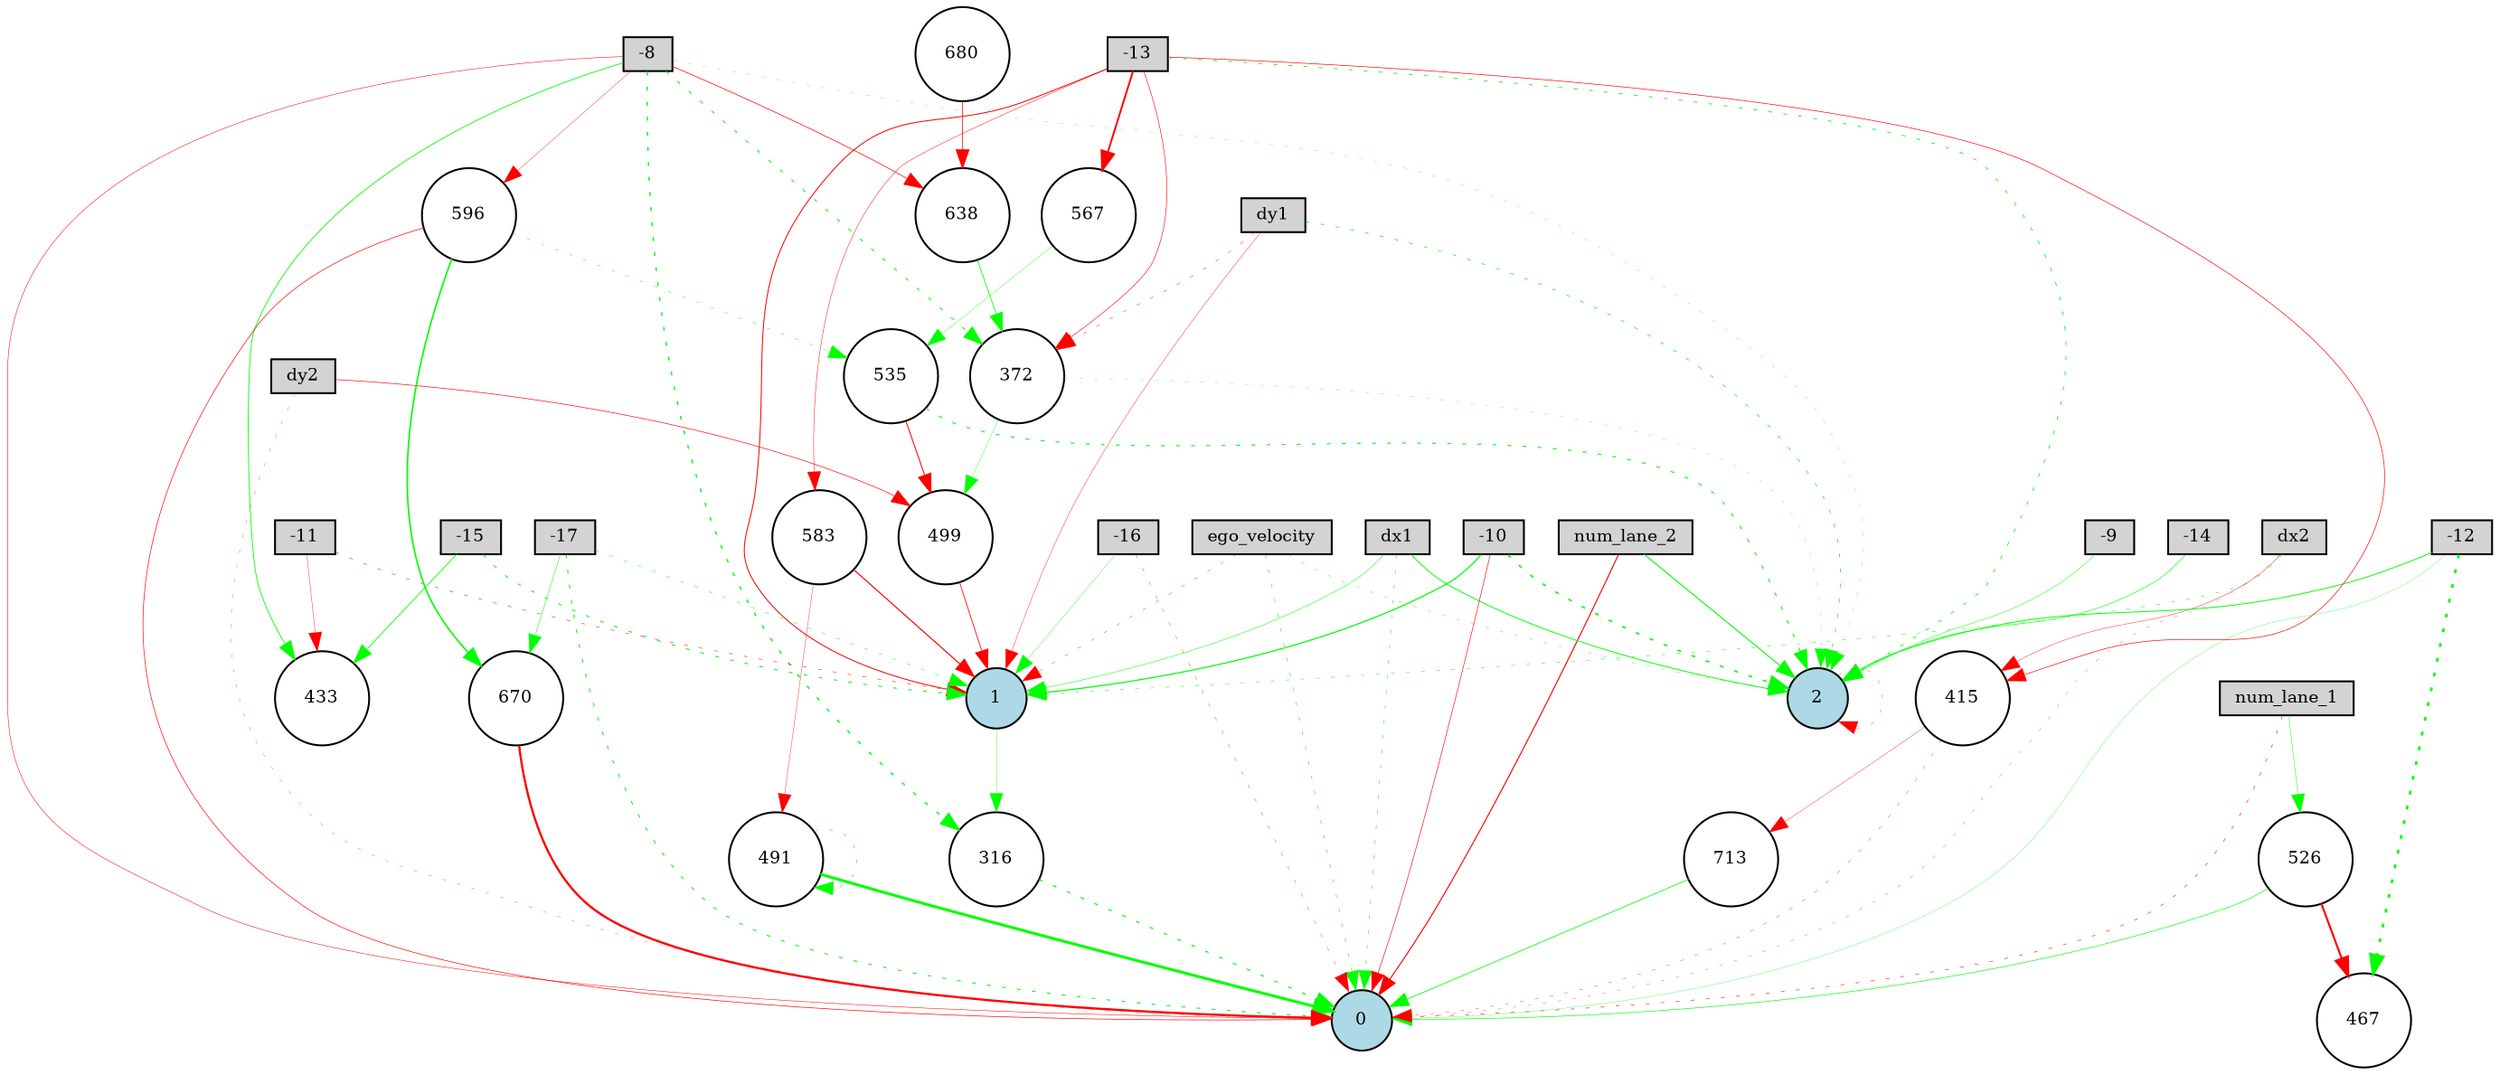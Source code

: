 digraph {
	node [fontsize=9 height=0.2 shape=circle width=0.2]
	num_lane_1 [fillcolor=lightgray shape=box style=filled]
	num_lane_2 [fillcolor=lightgray shape=box style=filled]
	ego_velocity [fillcolor=lightgray shape=box style=filled]
	dx1 [fillcolor=lightgray shape=box style=filled]
	dy1 [fillcolor=lightgray shape=box style=filled]
	dx2 [fillcolor=lightgray shape=box style=filled]
	dy2 [fillcolor=lightgray shape=box style=filled]
	-8 [fillcolor=lightgray shape=box style=filled]
	-9 [fillcolor=lightgray shape=box style=filled]
	-10 [fillcolor=lightgray shape=box style=filled]
	-11 [fillcolor=lightgray shape=box style=filled]
	-12 [fillcolor=lightgray shape=box style=filled]
	-13 [fillcolor=lightgray shape=box style=filled]
	-14 [fillcolor=lightgray shape=box style=filled]
	-15 [fillcolor=lightgray shape=box style=filled]
	-16 [fillcolor=lightgray shape=box style=filled]
	-17 [fillcolor=lightgray shape=box style=filled]
	0 [fillcolor=lightblue style=filled]
	1 [fillcolor=lightblue style=filled]
	2 [fillcolor=lightblue style=filled]
	567 [fillcolor=white style=filled]
	583 [fillcolor=white style=filled]
	680 [fillcolor=white style=filled]
	713 [fillcolor=white style=filled]
	491 [fillcolor=white style=filled]
	670 [fillcolor=white style=filled]
	526 [fillcolor=white style=filled]
	433 [fillcolor=white style=filled]
	467 [fillcolor=white style=filled]
	372 [fillcolor=white style=filled]
	499 [fillcolor=white style=filled]
	596 [fillcolor=white style=filled]
	535 [fillcolor=white style=filled]
	316 [fillcolor=white style=filled]
	638 [fillcolor=white style=filled]
	415 [fillcolor=white style=filled]
	num_lane_1 -> 0 [color=red penwidth=0.2764830479808462 style=dotted]
	num_lane_2 -> 0 [color=red penwidth=0.5589345261544605 style=solid]
	num_lane_2 -> 2 [color=green penwidth=0.5456897260108723 style=solid]
	ego_velocity -> 0 [color=green penwidth=0.28665837434284713 style=dotted]
	ego_velocity -> 1 [color=red penwidth=0.17951345594322393 style=dotted]
	ego_velocity -> 2 [color=green penwidth=0.19252332770705782 style=dotted]
	dx1 -> 0 [color=green penwidth=0.2687804030229892 style=dotted]
	dx1 -> 1 [color=green penwidth=0.24874920380271065 style=solid]
	dx1 -> 2 [color=green penwidth=0.4631673745327276 style=solid]
	dy1 -> 1 [color=red penwidth=0.19297950136607916 style=solid]
	dy1 -> 2 [color=green penwidth=0.37523441222336484 style=dotted]
	dx2 -> 0 [color=red penwidth=0.13218436794459026 style=dotted]
	dx2 -> 1 [color=green penwidth=0.24869387459484762 style=dotted]
	dy2 -> 0 [color=red penwidth=0.1376296589080581 style=dotted]
	-8 -> 0 [color=red penwidth=0.2551172690300782 style=solid]
	-8 -> 2 [color=green penwidth=0.13885272654121508 style=dotted]
	-9 -> 2 [color=green penwidth=0.23594002101683262 style=solid]
	-10 -> 0 [color=red penwidth=0.30685926709041556 style=solid]
	-10 -> 1 [color=green penwidth=0.6165131099972797 style=solid]
	-10 -> 2 [color=green penwidth=0.8381933702221002 style=dotted]
	-11 -> 1 [color=red penwidth=0.24983741421450467 style=dotted]
	-12 -> 0 [color=green penwidth=0.14996597382792384 style=solid]
	-12 -> 2 [color=green penwidth=0.46857871960141295 style=solid]
	-13 -> 1 [color=red penwidth=0.49342766325581333 style=solid]
	-13 -> 2 [color=green penwidth=0.43234364572093953 style=dotted]
	-14 -> 2 [color=green penwidth=0.3038525494975749 style=solid]
	-15 -> 1 [color=green penwidth=0.5137117218707646 style=dotted]
	-16 -> 0 [color=red penwidth=0.17488989944497887 style=dotted]
	-16 -> 1 [color=green penwidth=0.18386492751826955 style=solid]
	-17 -> 0 [color=green penwidth=0.5276893671073478 style=dotted]
	-17 -> 1 [color=green penwidth=0.2389867028376056 style=dotted]
	2 -> 2 [color=red penwidth=0.14256126575121342 style=dotted]
	-8 -> 316 [color=green penwidth=0.7134524361810929 style=dotted]
	316 -> 0 [color=green penwidth=0.6030644739533251 style=dotted]
	372 -> 2 [color=green penwidth=0.1378553076796565 style=dotted]
	-13 -> 415 [color=red penwidth=0.32540456266871287 style=solid]
	415 -> 0 [color=red penwidth=0.17230117849033103 style=dotted]
	-11 -> 433 [color=red penwidth=0.19523082076405324 style=solid]
	-8 -> 372 [color=green penwidth=0.5162449726884364 style=dotted]
	-12 -> 467 [color=green penwidth=1.3371326755749045 style=dotted]
	dy1 -> 372 [color=red penwidth=0.20481625333312617 style=dotted]
	491 -> 0 [color=green penwidth=1.4979651650360477 style=solid]
	dy2 -> 499 [color=red penwidth=0.32001986325933096 style=solid]
	499 -> 1 [color=red penwidth=0.39783763766351443 style=solid]
	-13 -> 372 [color=red penwidth=0.2936602937647739 style=solid]
	526 -> 0 [color=green penwidth=0.3210318060093593 style=solid]
	535 -> 2 [color=green penwidth=0.558297659240347 style=dotted]
	num_lane_1 -> 526 [color=green penwidth=0.2251013936100307 style=solid]
	dx2 -> 415 [color=red penwidth=0.19950651181622026 style=solid]
	-13 -> 567 [color=red penwidth=0.9540334415415458 style=solid]
	567 -> 535 [color=green penwidth=0.18131370406036285 style=solid]
	526 -> 467 [color=red penwidth=1.063562238756983 style=solid]
	583 -> 1 [color=red penwidth=0.5746433804467361 style=solid]
	-8 -> 433 [color=green penwidth=0.42006143101382365 style=solid]
	-8 -> 596 [color=red penwidth=0.18668275147851057 style=solid]
	596 -> 0 [color=red penwidth=0.3302950389297489 style=solid]
	491 -> 491 [color=green penwidth=0.28324298721166974 style=dotted]
	535 -> 499 [color=red penwidth=0.50345919071161 style=solid]
	-8 -> 638 [color=red penwidth=0.3488720211780656 style=solid]
	638 -> 372 [color=green penwidth=0.3933249319123251 style=solid]
	372 -> 499 [color=green penwidth=0.17931571951701522 style=solid]
	596 -> 670 [color=green penwidth=0.8120520852880785 style=solid]
	670 -> 0 [color=red penwidth=1.1699931470458977 style=solid]
	596 -> 535 [color=green penwidth=0.21509457503273022 style=dotted]
	-15 -> 433 [color=green penwidth=0.4201221787286862 style=solid]
	680 -> 638 [color=red penwidth=0.36459370536179114 style=solid]
	1 -> 316 [color=green penwidth=0.18257391899907688 style=solid]
	-13 -> 583 [color=red penwidth=0.23060930534833662 style=solid]
	583 -> 491 [color=red penwidth=0.18095450750706782 style=solid]
	415 -> 713 [color=red penwidth=0.1782549849142604 style=solid]
	713 -> 0 [color=green penwidth=0.3924758900177582 style=solid]
	-17 -> 670 [color=green penwidth=0.2436823266021901 style=solid]
}
